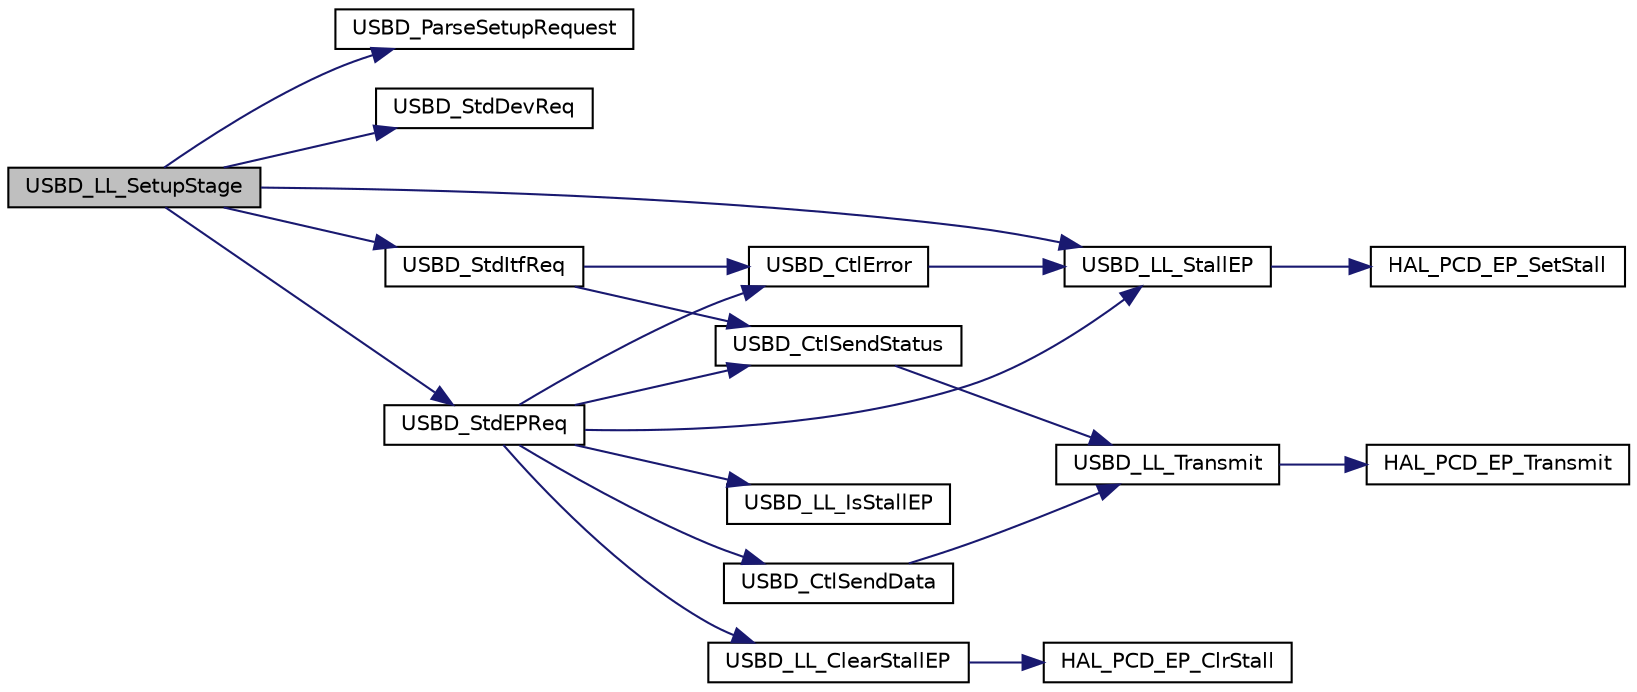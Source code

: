 digraph "USBD_LL_SetupStage"
{
  edge [fontname="Helvetica",fontsize="10",labelfontname="Helvetica",labelfontsize="10"];
  node [fontname="Helvetica",fontsize="10",shape=record];
  rankdir="LR";
  Node124 [label="USBD_LL_SetupStage",height=0.2,width=0.4,color="black", fillcolor="grey75", style="filled", fontcolor="black"];
  Node124 -> Node125 [color="midnightblue",fontsize="10",style="solid",fontname="Helvetica"];
  Node125 [label="USBD_ParseSetupRequest",height=0.2,width=0.4,color="black", fillcolor="white", style="filled",URL="$group___u_s_b_d___r_e_q___exported___functions_prototype.html#ga54a17c9993f3422dce6dce7e9d8614b9",tooltip="USBD_ParseSetupRequest Copy buffer into setup structure. "];
  Node124 -> Node126 [color="midnightblue",fontsize="10",style="solid",fontname="Helvetica"];
  Node126 [label="USBD_StdDevReq",height=0.2,width=0.4,color="black", fillcolor="white", style="filled",URL="$group___u_s_b_d___r_e_q___exported___functions_prototype.html#gac40d4171a55983d25bbbb7b8c3fce95e",tooltip="USBD_StdDevReq Handle standard usb device requests. "];
  Node124 -> Node127 [color="midnightblue",fontsize="10",style="solid",fontname="Helvetica"];
  Node127 [label="USBD_StdItfReq",height=0.2,width=0.4,color="black", fillcolor="white", style="filled",URL="$group___u_s_b_d___r_e_q___exported___functions_prototype.html#gac1c8cd8a59f1c99887f131a4299f31b1",tooltip="USBD_StdItfReq Handle standard usb interface requests. "];
  Node127 -> Node128 [color="midnightblue",fontsize="10",style="solid",fontname="Helvetica"];
  Node128 [label="USBD_CtlSendStatus",height=0.2,width=0.4,color="black", fillcolor="white", style="filled",URL="$group___u_s_b_d___i_o_r_e_q___exported___functions_prototype.html#ga19e53947fc912c43bcee2c7d7429e8ee",tooltip="USBD_CtlSendStatus send zero lzngth packet on the ctl pipe. "];
  Node128 -> Node129 [color="midnightblue",fontsize="10",style="solid",fontname="Helvetica"];
  Node129 [label="USBD_LL_Transmit",height=0.2,width=0.4,color="black", fillcolor="white", style="filled",URL="$group___u_s_b_d___c_o_r_e___exported___functions_prototype.html#gab87eb9f3d4d9f8956d2c6b77230f265c",tooltip="Transmits data over an endpoint. "];
  Node129 -> Node130 [color="midnightblue",fontsize="10",style="solid",fontname="Helvetica"];
  Node130 [label="HAL_PCD_EP_Transmit",height=0.2,width=0.4,color="black", fillcolor="white", style="filled",URL="$group___p_c_d___exported___functions___group3.html#ga116ada543442c8f7a1003c4d4c211618"];
  Node127 -> Node131 [color="midnightblue",fontsize="10",style="solid",fontname="Helvetica"];
  Node131 [label="USBD_CtlError",height=0.2,width=0.4,color="black", fillcolor="white", style="filled",URL="$group___u_s_b_d___r_e_q___private___functions.html#ga48795256b00d45158aa8036e843d300a",tooltip="USBD_CtlError Handle USB low level Error. "];
  Node131 -> Node132 [color="midnightblue",fontsize="10",style="solid",fontname="Helvetica"];
  Node132 [label="USBD_LL_StallEP",height=0.2,width=0.4,color="black", fillcolor="white", style="filled",URL="$group___u_s_b_d___c_o_r_e___exported___functions_prototype.html#gabc2b4a7c8307e04955b015fd32057ec7",tooltip="Sets a Stall condition on an endpoint of the Low Level Driver. "];
  Node132 -> Node133 [color="midnightblue",fontsize="10",style="solid",fontname="Helvetica"];
  Node133 [label="HAL_PCD_EP_SetStall",height=0.2,width=0.4,color="black", fillcolor="white", style="filled",URL="$group___p_c_d___exported___functions___group3.html#gaecee197a59aacc015742c62b74881b6f"];
  Node124 -> Node134 [color="midnightblue",fontsize="10",style="solid",fontname="Helvetica"];
  Node134 [label="USBD_StdEPReq",height=0.2,width=0.4,color="black", fillcolor="white", style="filled",URL="$group___u_s_b_d___r_e_q___exported___functions_prototype.html#ga46d1a0a4e23e1e8c80167dcdc59b2538",tooltip="USBD_StdEPReq Handle standard usb endpoint requests. "];
  Node134 -> Node132 [color="midnightblue",fontsize="10",style="solid",fontname="Helvetica"];
  Node134 -> Node128 [color="midnightblue",fontsize="10",style="solid",fontname="Helvetica"];
  Node134 -> Node131 [color="midnightblue",fontsize="10",style="solid",fontname="Helvetica"];
  Node134 -> Node135 [color="midnightblue",fontsize="10",style="solid",fontname="Helvetica"];
  Node135 [label="USBD_LL_ClearStallEP",height=0.2,width=0.4,color="black", fillcolor="white", style="filled",URL="$group___u_s_b_d___c_o_r_e___exported___functions_prototype.html#gad4fa6f2eeefe95d07148c6c53d111eae",tooltip="Clears a Stall condition on an endpoint of the Low Level Driver. "];
  Node135 -> Node136 [color="midnightblue",fontsize="10",style="solid",fontname="Helvetica"];
  Node136 [label="HAL_PCD_EP_ClrStall",height=0.2,width=0.4,color="black", fillcolor="white", style="filled",URL="$group___p_c_d___exported___functions___group3.html#ga56466fbd2aa05a80c924b18ddc2ac3ca"];
  Node134 -> Node137 [color="midnightblue",fontsize="10",style="solid",fontname="Helvetica"];
  Node137 [label="USBD_LL_IsStallEP",height=0.2,width=0.4,color="black", fillcolor="white", style="filled",URL="$group___u_s_b_d___c_o_r_e___exported___functions_prototype.html#ga2a0f10f93cc4246272b63661051a64b7",tooltip="Returns Stall condition. "];
  Node134 -> Node138 [color="midnightblue",fontsize="10",style="solid",fontname="Helvetica"];
  Node138 [label="USBD_CtlSendData",height=0.2,width=0.4,color="black", fillcolor="white", style="filled",URL="$group___u_s_b_d___i_o_r_e_q___exported___functions_prototype.html#ga5485330015d6e90ae4db3d4eda425913",tooltip="USBD_CtlSendData send data on the ctl pipe. "];
  Node138 -> Node129 [color="midnightblue",fontsize="10",style="solid",fontname="Helvetica"];
  Node124 -> Node132 [color="midnightblue",fontsize="10",style="solid",fontname="Helvetica"];
}

